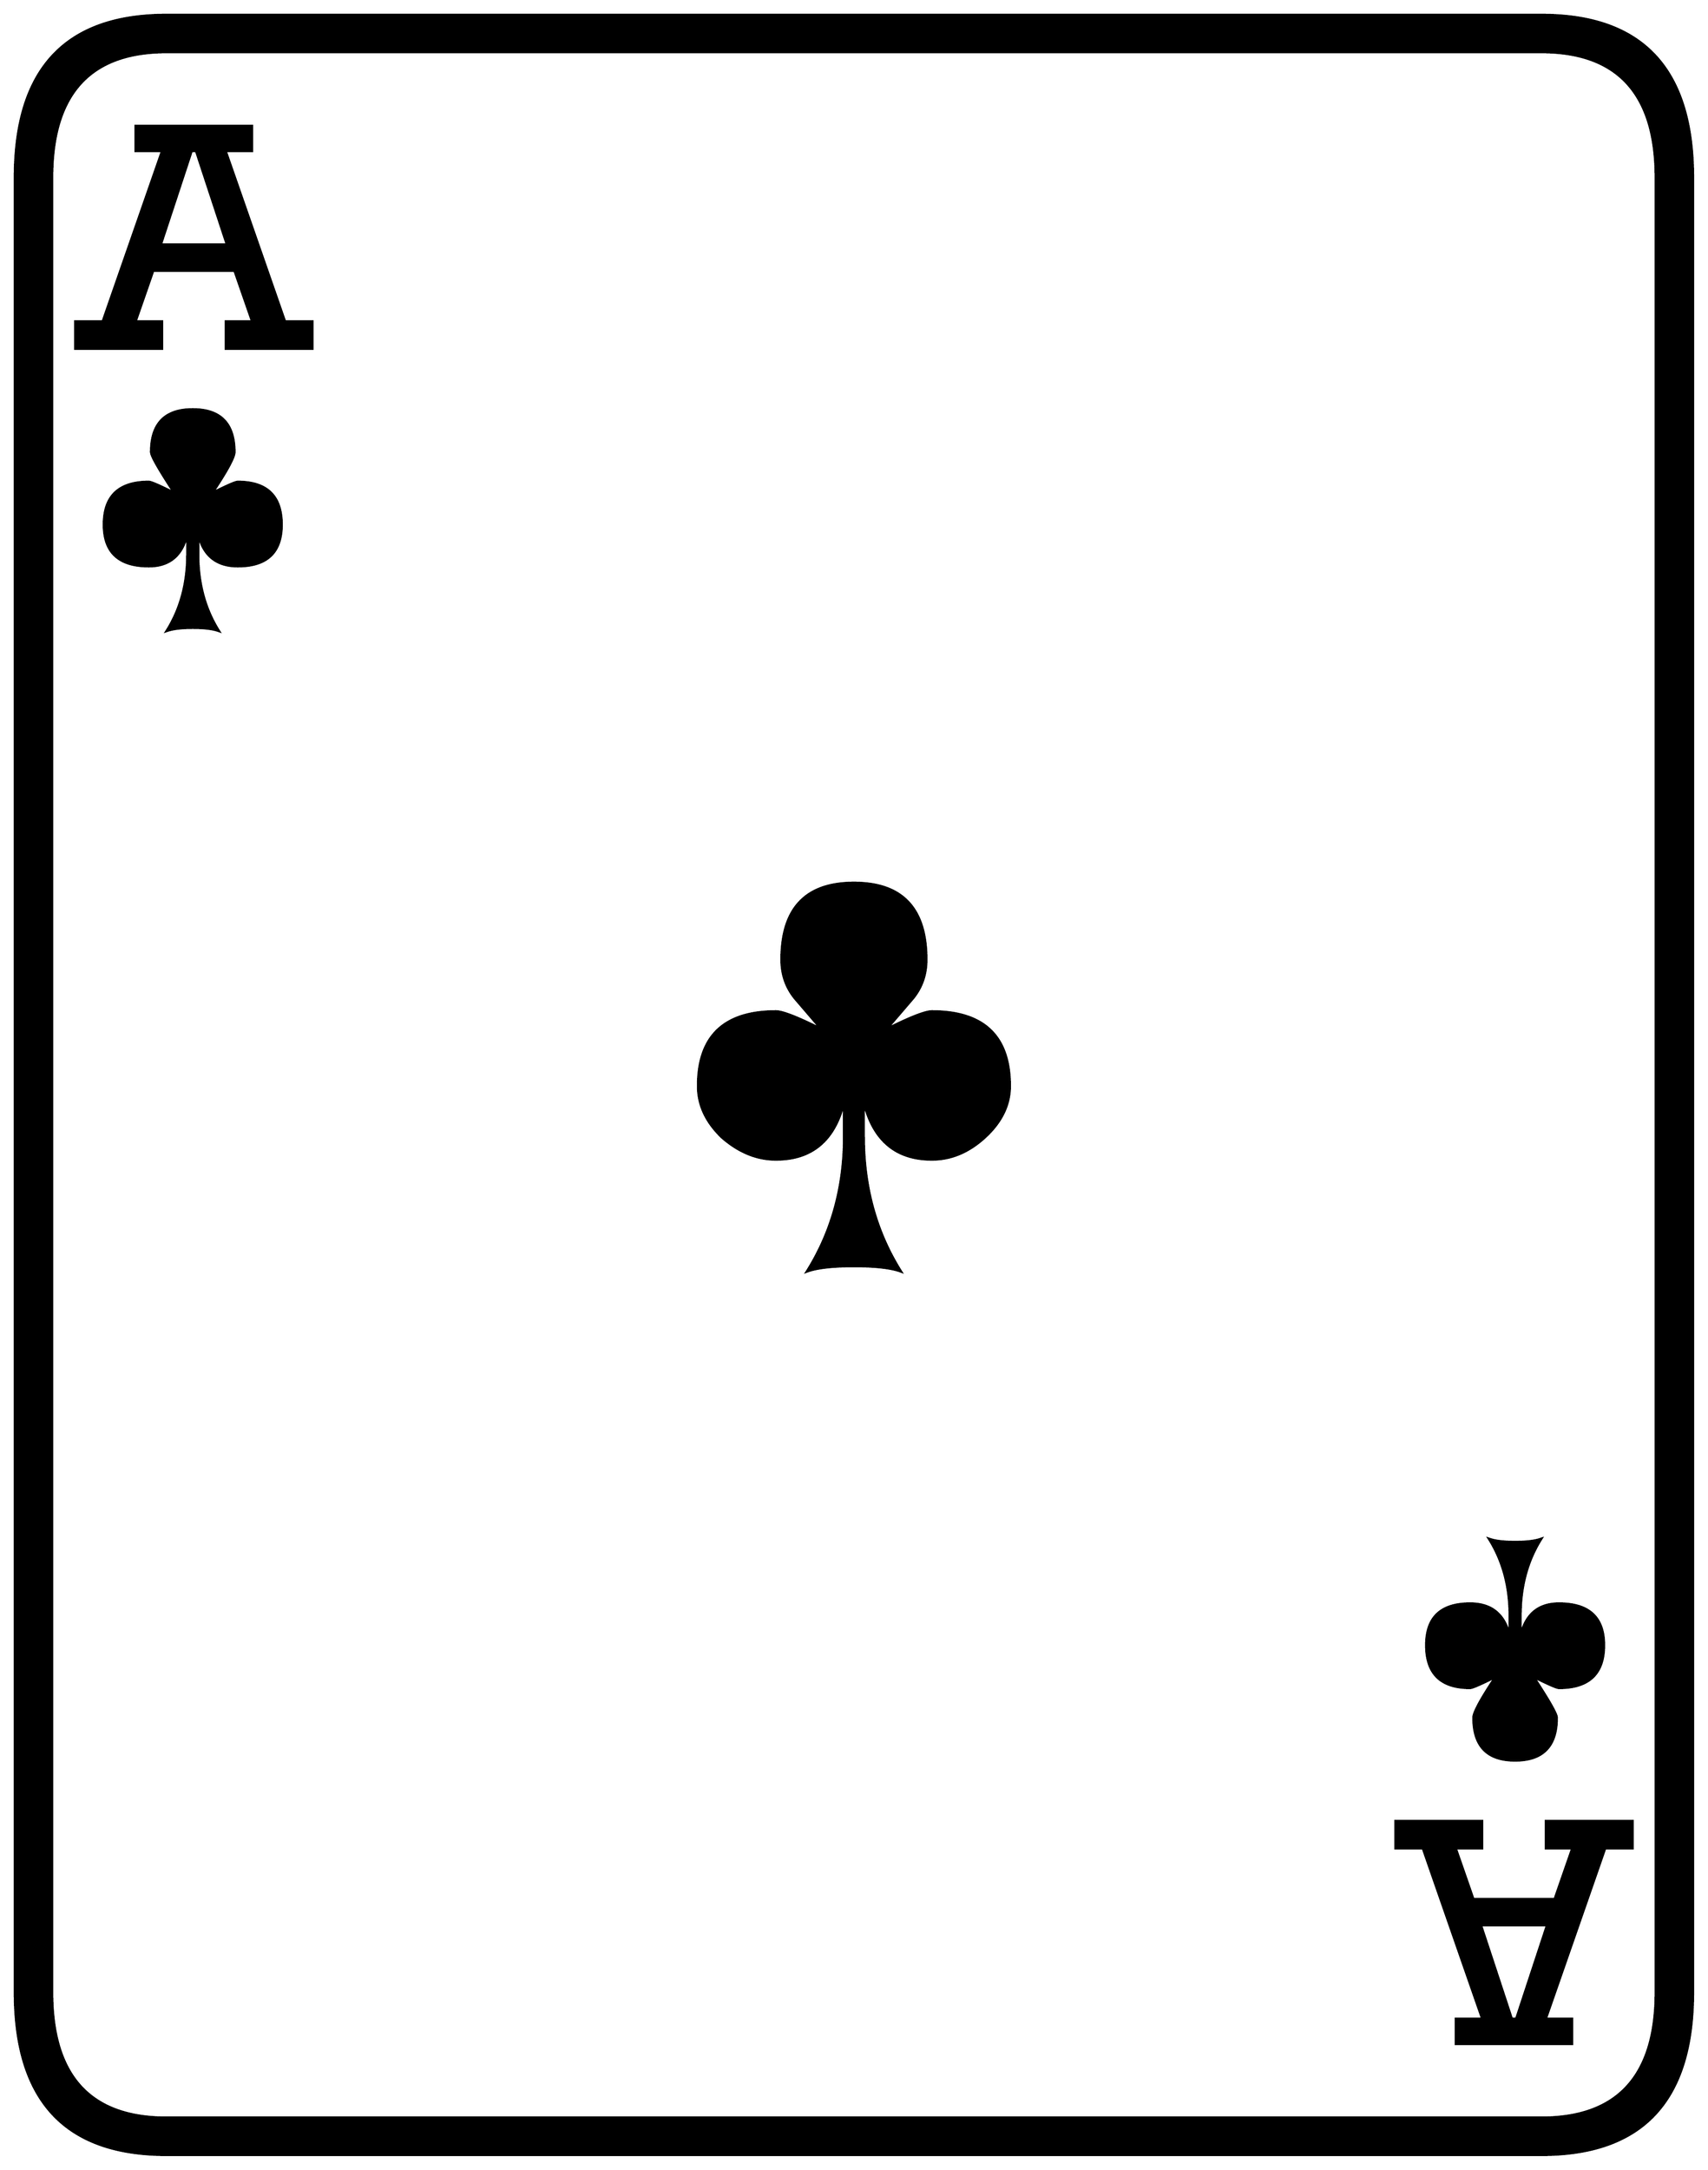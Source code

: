 


\begin{tikzpicture}[y=0.80pt, x=0.80pt, yscale=-1.0, xscale=1.0, inner sep=0pt, outer sep=0pt]
\begin{scope}[shift={(100.0,1706.0)},nonzero rule]
  \path[draw=.,fill=.,line width=1.600pt] (1578.0,244.0) .. controls
    (1578.0,342.667) and (1532.0,392.0) .. (1440.0,392.0) --
    (188.0,392.0) .. controls (96.0,392.0) and (50.0,342.667) ..
    (50.0,244.0) -- (50.0,-1408.0) .. controls (50.0,-1506.667)
    and (96.0,-1556.0) .. (188.0,-1556.0) -- (1440.0,-1556.0) ..
    controls (1532.0,-1556.0) and (1578.0,-1506.667) ..
    (1578.0,-1408.0) -- (1578.0,244.0) -- cycle(1544.0,244.0) --
    (1544.0,-1408.0) .. controls (1544.0,-1484.0) and
    (1509.333,-1522.0) .. (1440.0,-1522.0) -- (188.0,-1522.0) ..
    controls (118.667,-1522.0) and (84.0,-1484.0) ..
    (84.0,-1408.0) -- (84.0,244.0) .. controls (84.0,320.0) and
    (118.667,358.0) .. (188.0,358.0) -- (1440.0,358.0) .. controls
    (1509.333,358.0) and (1544.0,320.0) .. (1544.0,244.0) --
    cycle(321.0,-1252.0) -- (242.0,-1252.0) -- (242.0,-1277.0)
    -- (266.0,-1277.0) -- (250.0,-1323.0) -- (176.0,-1323.0) --
    (160.0,-1277.0) -- (184.0,-1277.0) -- (184.0,-1252.0) --
    (105.0,-1252.0) -- (105.0,-1277.0) -- (130.0,-1277.0) --
    (184.0,-1432.0) -- (160.0,-1432.0) -- (160.0,-1455.0) --
    (266.0,-1455.0) -- (266.0,-1432.0) -- (242.0,-1432.0) --
    (296.0,-1277.0) -- (321.0,-1277.0) -- (321.0,-1252.0) --
    cycle(1497.0,-72.0) .. controls (1497.0,-46.0) and
    (1483.333,-33.0) .. (1456.0,-33.0) .. controls (1454.0,-33.0)
    and (1446.333,-36.333) .. (1433.0,-43.0) .. controls
    (1447.0,-21.667) and (1454.0,-9.333) .. (1454.0,-6.0) ..
    controls (1454.0,20.0) and (1441.333,33.0) .. (1416.0,33.0) ..
    controls (1390.667,33.0) and (1378.0,20.0) .. (1378.0,-6.0) ..
    controls (1378.0,-10.667) and (1384.667,-23.0) .. (1398.0,-43.0)
    .. controls (1384.667,-36.333) and (1377.0,-33.0) ..
    (1375.0,-33.0) .. controls (1348.333,-33.0) and (1335.0,-46.0)
    .. (1335.0,-72.0) .. controls (1335.0,-97.333) and
    (1348.333,-110.0) .. (1375.0,-110.0) .. controls
    (1394.333,-110.0) and (1406.333,-100.333) .. (1411.0,-81.0) --
    (1411.0,-99.0) .. controls (1411.0,-125.667) and
    (1404.667,-149.0) .. (1392.0,-169.0) .. controls
    (1397.333,-167.0) and (1405.333,-166.0) .. (1416.0,-166.0) ..
    controls (1426.667,-166.0) and (1434.667,-167.0) ..
    (1440.0,-169.0) .. controls (1427.333,-149.0) and
    (1421.0,-125.667) .. (1421.0,-99.0) -- (1421.0,-81.0) ..
    controls (1425.667,-100.333) and (1437.333,-110.0) ..
    (1456.0,-110.0) .. controls (1483.333,-110.0) and
    (1497.0,-97.333) .. (1497.0,-72.0) -- cycle(956.0,-581.0) ..
    controls (956.0,-563.667) and (948.333,-548.0) .. (933.0,-534.0)
    .. controls (918.333,-520.667) and (902.333,-514.0) ..
    (885.0,-514.0) .. controls (852.333,-514.0) and (831.667,-531.333)
    .. (823.0,-566.0) -- (823.0,-535.0) .. controls
    (823.0,-489.0) and (834.333,-448.0) .. (857.0,-412.0) ..
    controls (848.333,-415.333) and (834.0,-417.0) .. (814.0,-417.0)
    .. controls (794.0,-417.0) and (779.667,-415.333) ..
    (771.0,-412.0) .. controls (793.667,-448.0) and (805.0,-489.0)
    .. (805.0,-535.0) -- (805.0,-566.0) .. controls
    (796.333,-531.333) and (775.667,-514.0) .. (743.0,-514.0) ..
    controls (725.667,-514.0) and (709.333,-520.667) .. (694.0,-534.0)
    .. controls (679.333,-548.0) and (672.0,-563.667) ..
    (672.0,-581.0) .. controls (672.0,-626.333) and (695.667,-649.0)
    .. (743.0,-649.0) .. controls (749.0,-649.0) and
    (762.667,-643.667) .. (784.0,-633.0) .. controls (776.0,-642.333)
    and (768.0,-651.667) .. (760.0,-661.0) .. controls
    (752.0,-671.0) and (748.0,-682.667) .. (748.0,-696.0) ..
    controls (748.0,-742.667) and (770.0,-766.0) .. (814.0,-766.0)
    .. controls (858.0,-766.0) and (880.0,-742.667) ..
    (880.0,-696.0) .. controls (880.0,-682.667) and (876.0,-671.0)
    .. (868.0,-661.0) .. controls (860.0,-651.667) and
    (852.0,-642.333) .. (844.0,-633.0) .. controls (865.333,-643.667)
    and (879.0,-649.0) .. (885.0,-649.0) .. controls
    (932.333,-649.0) and (956.0,-626.333) .. (956.0,-581.0) --
    cycle(293.0,-1092.0) .. controls (293.0,-1066.667) and
    (279.667,-1054.0) .. (253.0,-1054.0) .. controls
    (233.667,-1054.0) and (221.667,-1063.667) .. (217.0,-1083.0) --
    (217.0,-1065.0) .. controls (217.0,-1038.333) and
    (223.333,-1015.0) .. (236.0,-995.0) .. controls (230.667,-997.0)
    and (222.667,-998.0) .. (212.0,-998.0) .. controls
    (201.333,-998.0) and (193.333,-997.0) .. (188.0,-995.0) ..
    controls (200.667,-1015.0) and (207.0,-1038.333) ..
    (207.0,-1065.0) -- (207.0,-1083.0) .. controls
    (202.333,-1063.667) and (190.667,-1054.0) .. (172.0,-1054.0) ..
    controls (144.667,-1054.0) and (131.0,-1066.667) ..
    (131.0,-1092.0) .. controls (131.0,-1118.0) and
    (144.667,-1131.0) .. (172.0,-1131.0) .. controls
    (174.0,-1131.0) and (181.667,-1127.667) .. (195.0,-1121.0) ..
    controls (181.0,-1142.333) and (174.0,-1154.667) ..
    (174.0,-1158.0) .. controls (174.0,-1184.0) and
    (186.667,-1197.0) .. (212.0,-1197.0) .. controls
    (237.333,-1197.0) and (250.0,-1184.0) .. (250.0,-1158.0) ..
    controls (250.0,-1153.333) and (243.333,-1141.0) ..
    (230.0,-1121.0) .. controls (243.333,-1127.667) and
    (251.0,-1131.0) .. (253.0,-1131.0) .. controls
    (279.667,-1131.0) and (293.0,-1118.0) .. (293.0,-1092.0) --
    cycle(1523.0,113.0) -- (1498.0,113.0) -- (1444.0,268.0) --
    (1468.0,268.0) -- (1468.0,291.0) -- (1362.0,291.0) --
    (1362.0,268.0) -- (1386.0,268.0) -- (1332.0,113.0) --
    (1307.0,113.0) -- (1307.0,88.0) -- (1386.0,88.0) --
    (1386.0,113.0) -- (1362.0,113.0) -- (1378.0,159.0) --
    (1452.0,159.0) -- (1468.0,113.0) -- (1444.0,113.0) --
    (1444.0,88.0) -- (1523.0,88.0) -- (1523.0,113.0) --
    cycle(243.0,-1347.0) -- (215.0,-1432.0) -- (211.0,-1432.0)
    -- (183.0,-1347.0) -- (243.0,-1347.0) -- cycle(1445.0,183.0)
    -- (1385.0,183.0) -- (1413.0,268.0) -- (1417.0,268.0) --
    (1445.0,183.0) -- cycle;
\end{scope}

\end{tikzpicture}

